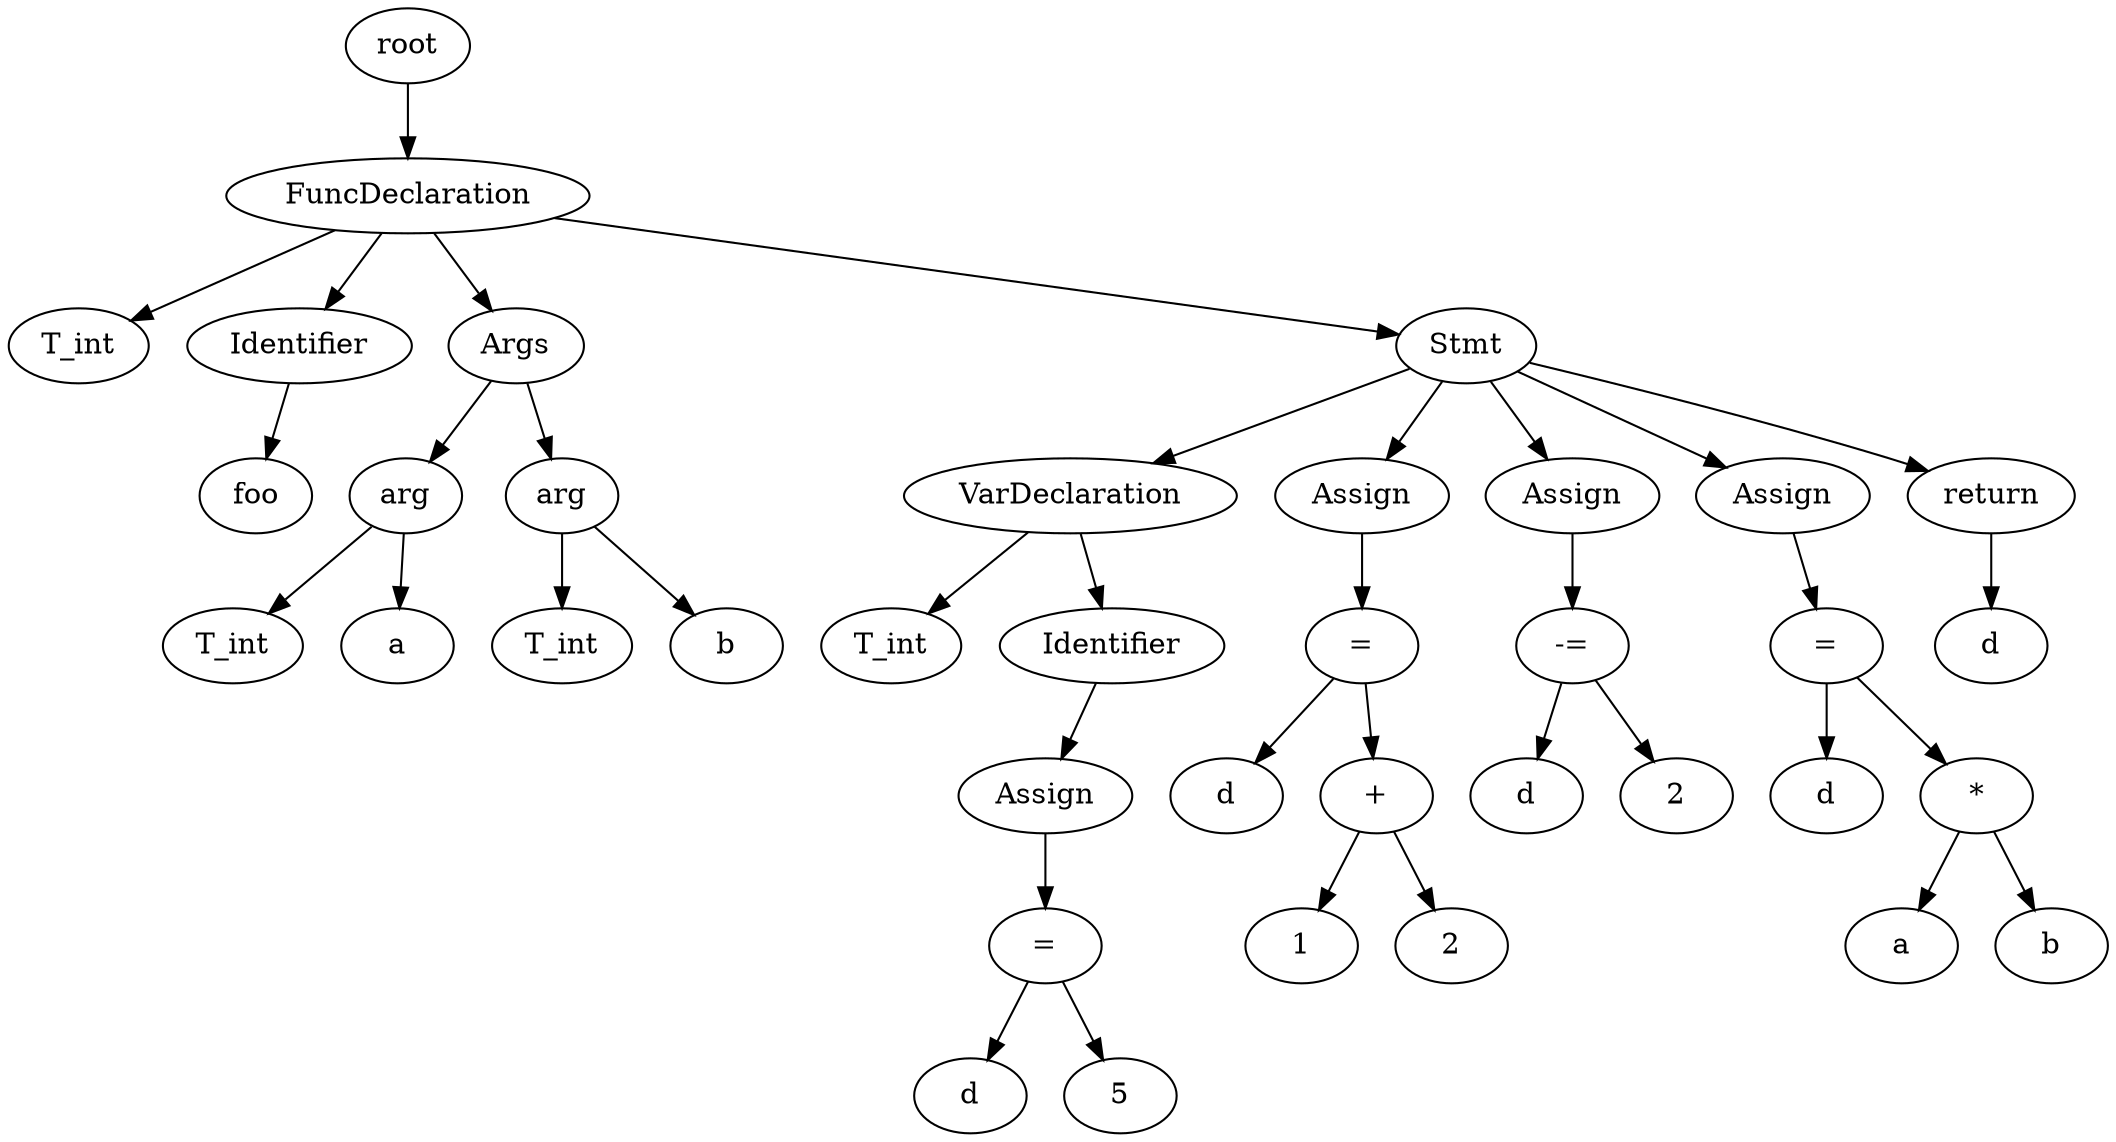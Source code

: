 // root
digraph {
	None [label=root]
	0 [label=FuncDeclaration]
	None -> 0
	1 [label=T_int]
	0 -> 1
	2 [label=Identifier]
	0 -> 2
	3 [label=foo]
	2 -> 3
	4 [label=Args]
	0 -> 4
	5 [label=arg]
	4 -> 5
	6 [label=T_int]
	5 -> 6
	7 [label=a]
	5 -> 7
	8 [label=arg]
	4 -> 8
	9 [label=T_int]
	8 -> 9
	10 [label=b]
	8 -> 10
	11 [label=Stmt]
	0 -> 11
	12 [label=VarDeclaration]
	11 -> 12
	13 [label=T_int]
	12 -> 13
	14 [label=Identifier]
	12 -> 14
	15 [label=Assign]
	14 -> 15
	17 [label="="]
	15 -> 17
	16 [label=d]
	17 -> 16
	18 [label=5]
	17 -> 18
	19 [label=Assign]
	11 -> 19
	21 [label="="]
	19 -> 21
	20 [label=d]
	21 -> 20
	23 [label="+"]
	21 -> 23
	22 [label=1]
	23 -> 22
	24 [label=2]
	23 -> 24
	25 [label=Assign]
	11 -> 25
	27 [label="-="]
	25 -> 27
	26 [label=d]
	27 -> 26
	28 [label=2]
	27 -> 28
	29 [label=Assign]
	11 -> 29
	31 [label="="]
	29 -> 31
	30 [label=d]
	31 -> 30
	33 [label="*"]
	31 -> 33
	32 [label=a]
	33 -> 32
	34 [label=b]
	33 -> 34
	35 [label=return]
	11 -> 35
	36 [label=d]
	35 -> 36
}
